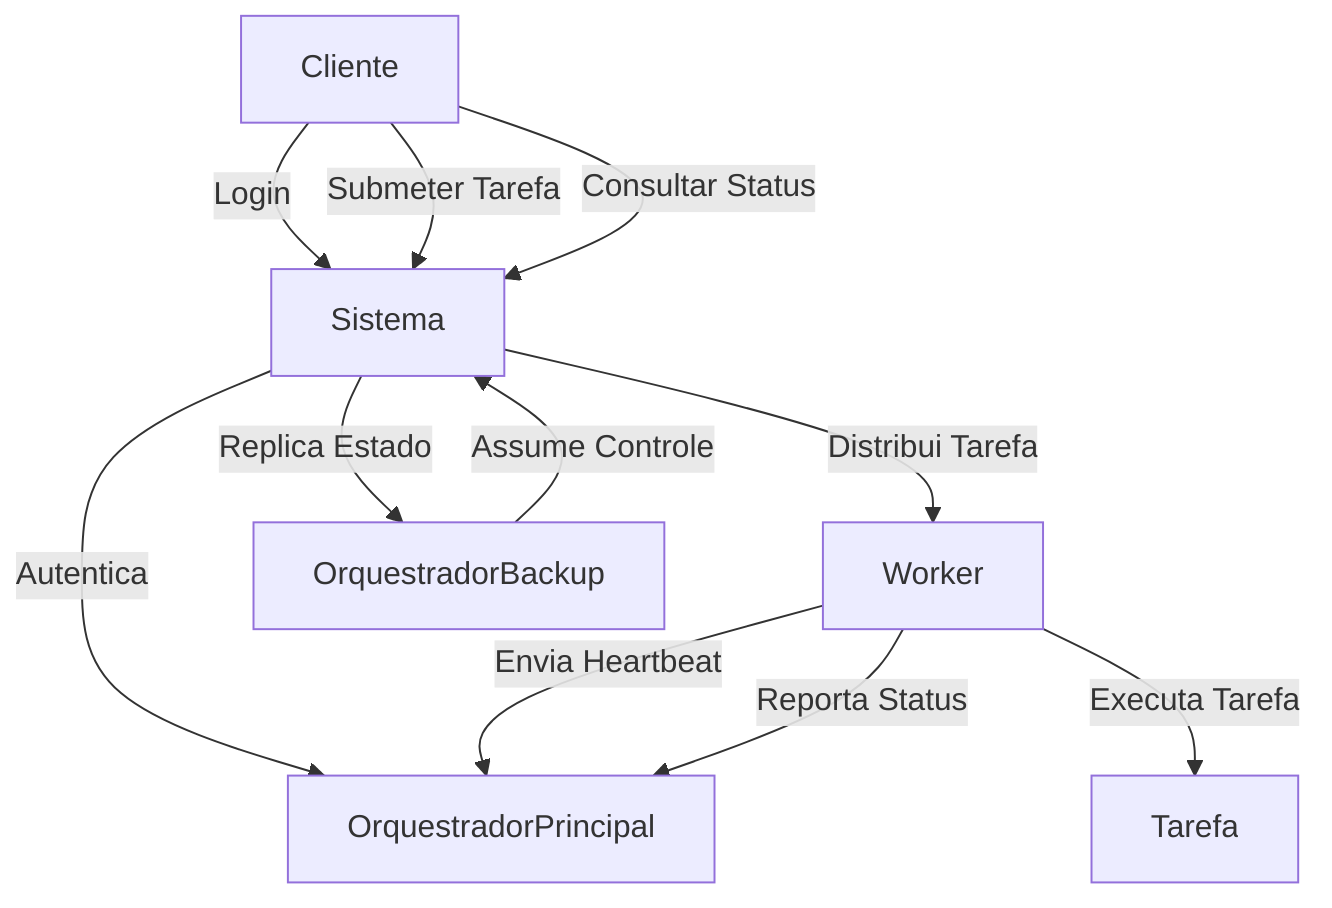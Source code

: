 graph TD
    Cliente[Cliente] -->|Login| Sistema
    Cliente -->|Submeter Tarefa| Sistema
    Cliente -->|Consultar Status| Sistema

    Sistema -->|Autentica| OrquestradorPrincipal
    Sistema -->|Distribui Tarefa| Worker
    Sistema -->|Replica Estado| OrquestradorBackup

    Worker -->|Executa Tarefa| Tarefa
    Worker -->|Envia Heartbeat| OrquestradorPrincipal
    Worker -->|Reporta Status| OrquestradorPrincipal

    OrquestradorBackup -->|Assume Controle| Sistema